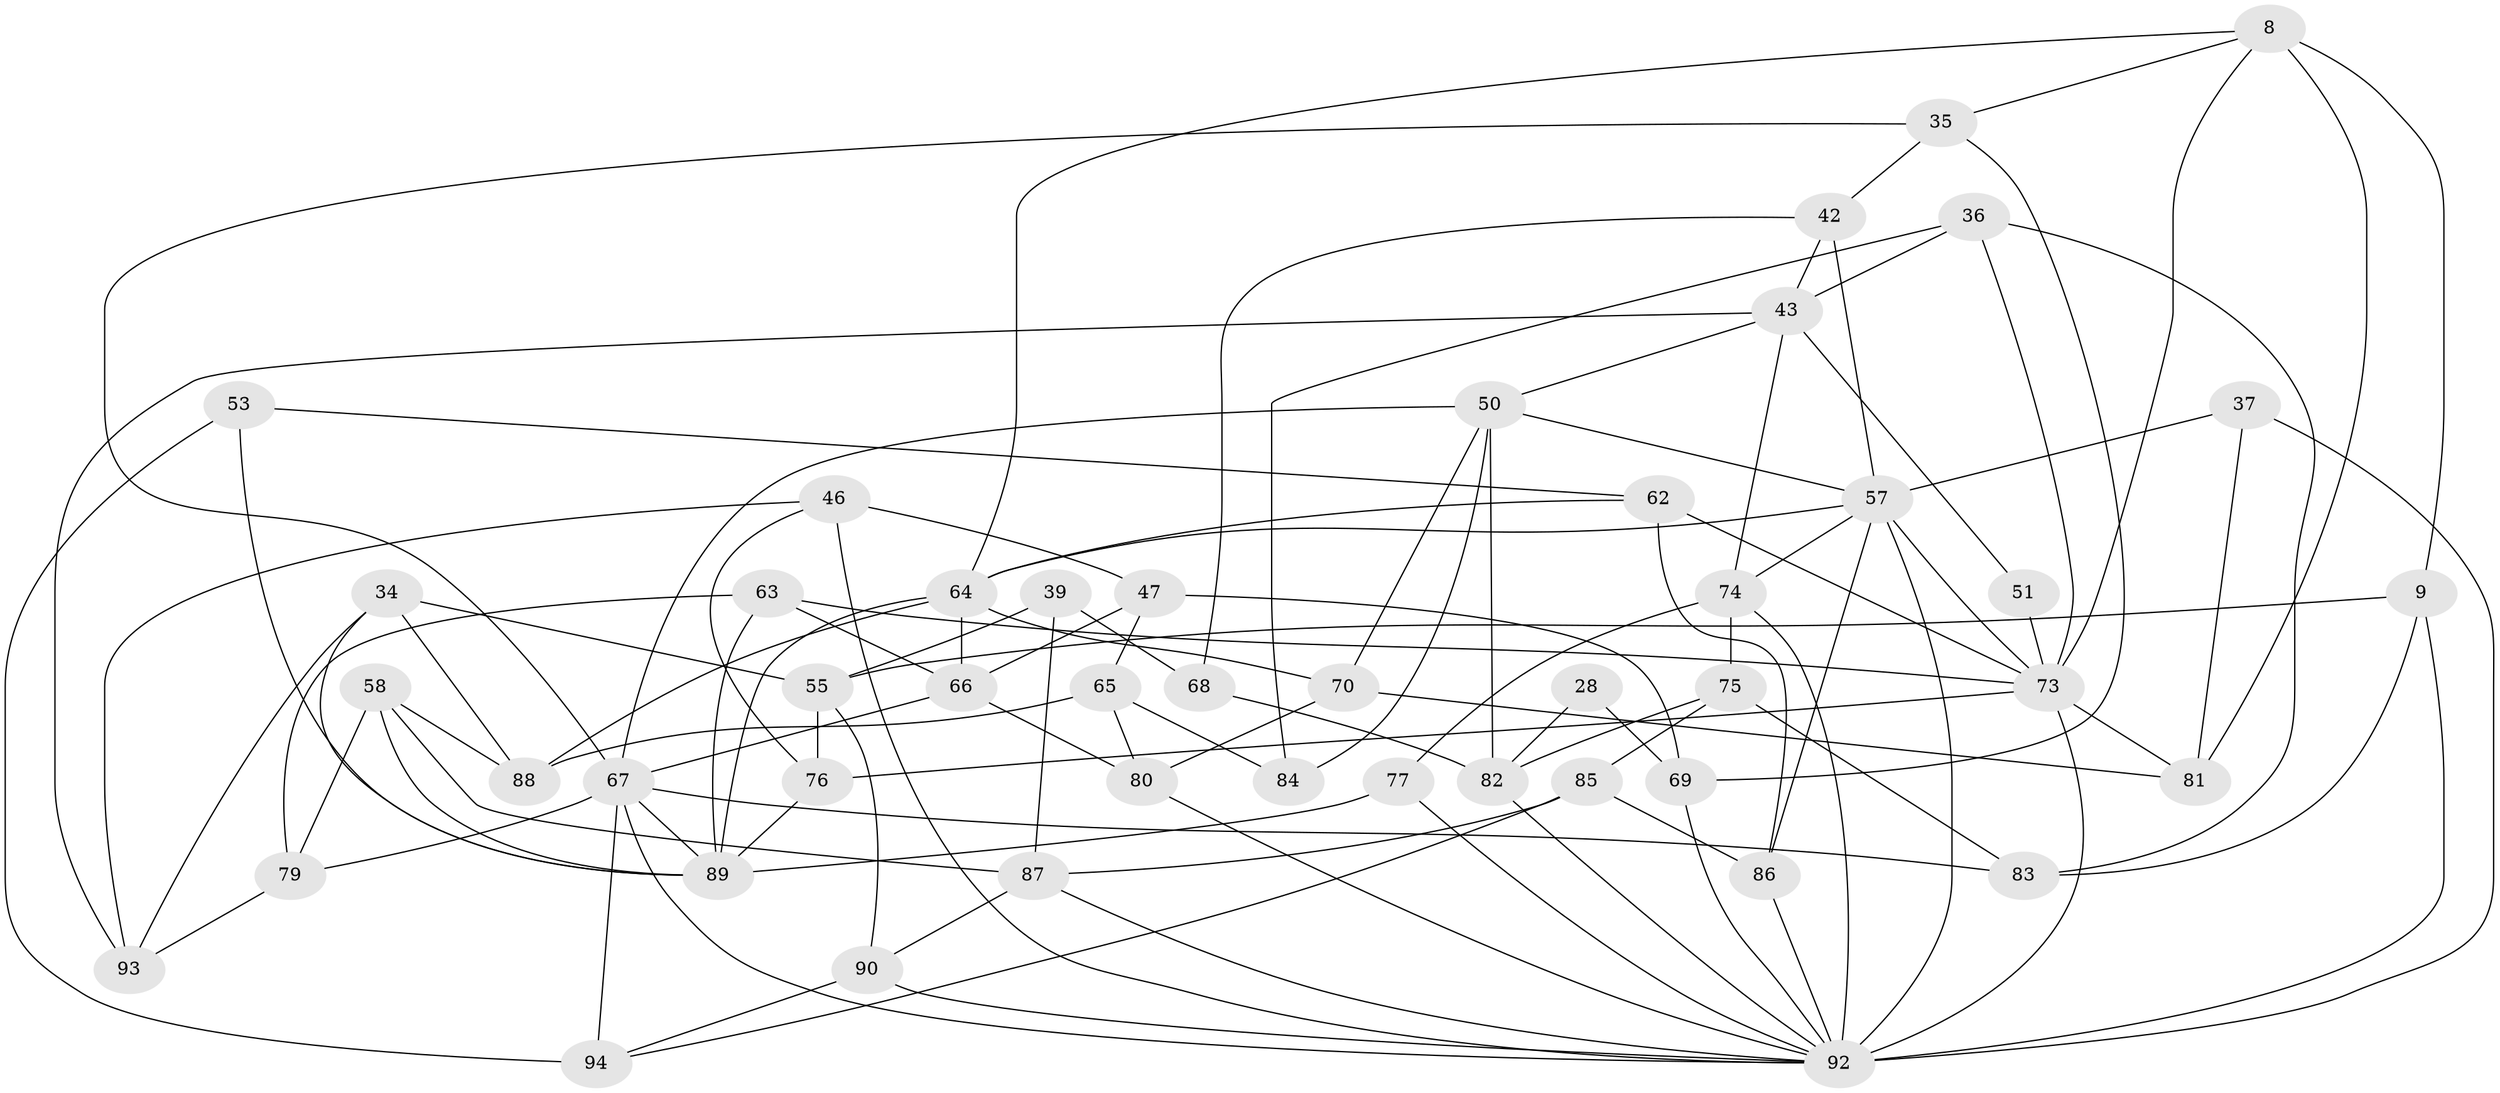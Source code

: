 // original degree distribution, {4: 1.0}
// Generated by graph-tools (version 1.1) at 2025/58/03/09/25 04:58:23]
// undirected, 47 vertices, 109 edges
graph export_dot {
graph [start="1"]
  node [color=gray90,style=filled];
  8 [super="+7"];
  9 [super="+2"];
  28;
  34;
  35;
  36;
  37;
  39;
  42;
  43 [super="+21"];
  46;
  47;
  50 [super="+33+17"];
  51;
  53;
  55 [super="+45"];
  57 [super="+56+54+44"];
  58;
  62;
  63;
  64 [super="+19+40"];
  65;
  66 [super="+31"];
  67 [super="+25+59"];
  68;
  69;
  70;
  73 [super="+13+71+72"];
  74 [super="+60"];
  75;
  76 [super="+29"];
  77;
  79;
  80;
  81 [super="+30"];
  82 [super="+3+41"];
  83;
  84;
  85;
  86;
  87 [super="+15"];
  88;
  89 [super="+11+24"];
  90;
  92 [super="+78+91"];
  93;
  94 [super="+22"];
  8 -- 9 [weight=2];
  8 -- 81;
  8 -- 35;
  8 -- 64;
  8 -- 73;
  9 -- 83;
  9 -- 55;
  9 -- 92 [weight=2];
  28 -- 69;
  28 -- 82 [weight=3];
  34 -- 88;
  34 -- 93;
  34 -- 89;
  34 -- 55;
  35 -- 69;
  35 -- 42;
  35 -- 67;
  36 -- 43;
  36 -- 84;
  36 -- 83;
  36 -- 73;
  37 -- 81 [weight=2];
  37 -- 92;
  37 -- 57;
  39 -- 68;
  39 -- 55;
  39 -- 87 [weight=2];
  42 -- 43;
  42 -- 68;
  42 -- 57;
  43 -- 93;
  43 -- 50;
  43 -- 51;
  43 -- 74;
  46 -- 93;
  46 -- 47;
  46 -- 92;
  46 -- 76;
  47 -- 69;
  47 -- 66;
  47 -- 65;
  50 -- 67 [weight=2];
  50 -- 84 [weight=2];
  50 -- 70;
  50 -- 82;
  50 -- 57 [weight=3];
  51 -- 73 [weight=3];
  53 -- 94 [weight=2];
  53 -- 89;
  53 -- 62;
  55 -- 90;
  55 -- 76 [weight=2];
  57 -- 74;
  57 -- 92 [weight=4];
  57 -- 64;
  57 -- 86;
  57 -- 73 [weight=2];
  58 -- 79;
  58 -- 88;
  58 -- 87;
  58 -- 89;
  62 -- 86;
  62 -- 73;
  62 -- 64;
  63 -- 79;
  63 -- 89;
  63 -- 66;
  63 -- 73;
  64 -- 88;
  64 -- 70;
  64 -- 66 [weight=2];
  64 -- 89;
  65 -- 88;
  65 -- 84;
  65 -- 80;
  66 -- 80;
  66 -- 67;
  67 -- 94 [weight=2];
  67 -- 83;
  67 -- 79;
  67 -- 89;
  67 -- 92;
  68 -- 82 [weight=2];
  69 -- 92;
  70 -- 81;
  70 -- 80;
  73 -- 81 [weight=2];
  73 -- 92 [weight=5];
  73 -- 76 [weight=2];
  74 -- 77 [weight=2];
  74 -- 75;
  74 -- 92;
  75 -- 83;
  75 -- 85;
  75 -- 82;
  76 -- 89;
  77 -- 89;
  77 -- 92;
  79 -- 93;
  80 -- 92;
  82 -- 92 [weight=5];
  85 -- 86;
  85 -- 87;
  85 -- 94;
  86 -- 92;
  87 -- 90;
  87 -- 92;
  90 -- 94;
  90 -- 92;
}
